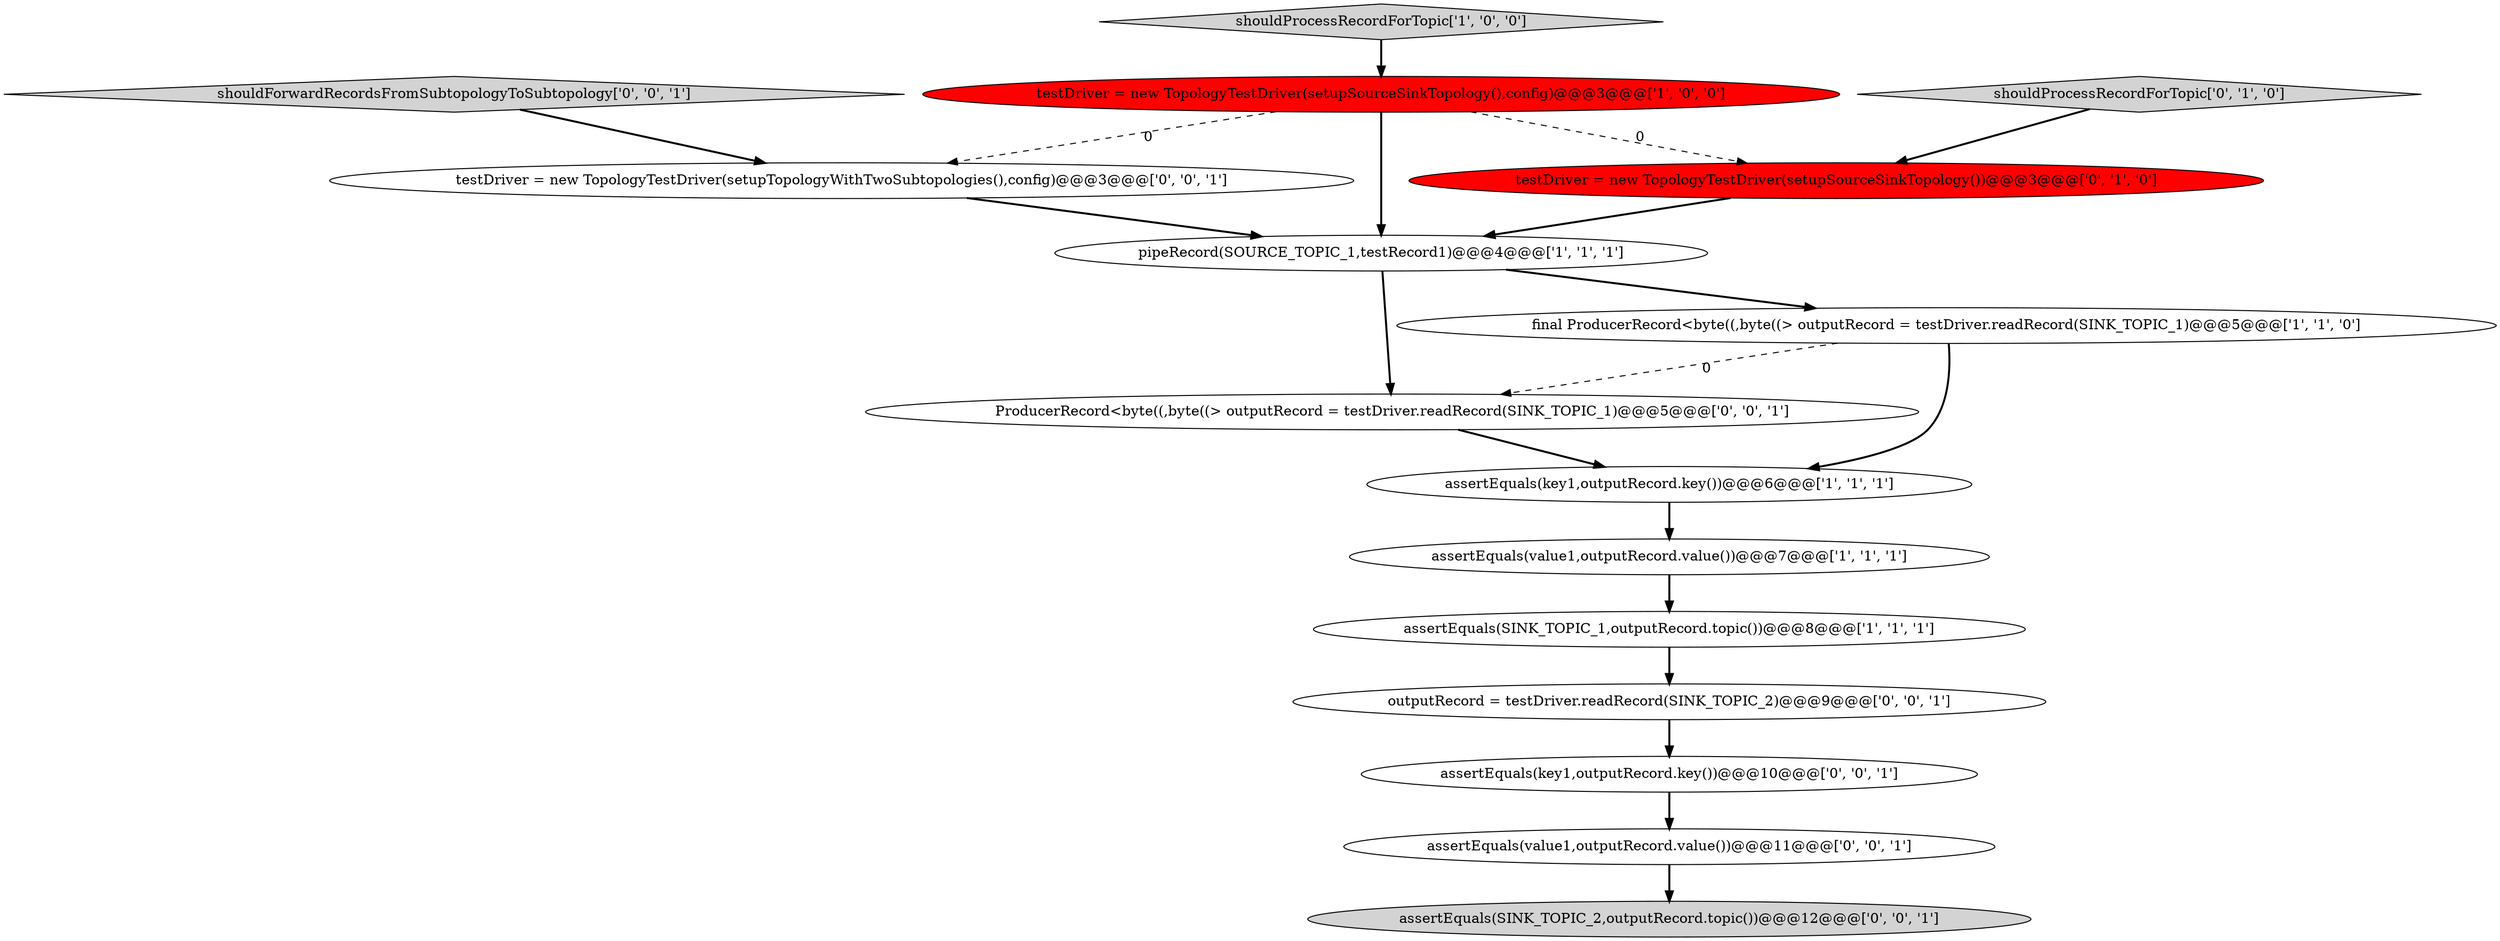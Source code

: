 digraph {
14 [style = filled, label = "ProducerRecord<byte((,byte((> outputRecord = testDriver.readRecord(SINK_TOPIC_1)@@@5@@@['0', '0', '1']", fillcolor = white, shape = ellipse image = "AAA0AAABBB3BBB"];
1 [style = filled, label = "assertEquals(key1,outputRecord.key())@@@6@@@['1', '1', '1']", fillcolor = white, shape = ellipse image = "AAA0AAABBB1BBB"];
4 [style = filled, label = "assertEquals(SINK_TOPIC_1,outputRecord.topic())@@@8@@@['1', '1', '1']", fillcolor = white, shape = ellipse image = "AAA0AAABBB1BBB"];
9 [style = filled, label = "assertEquals(value1,outputRecord.value())@@@11@@@['0', '0', '1']", fillcolor = white, shape = ellipse image = "AAA0AAABBB3BBB"];
6 [style = filled, label = "assertEquals(value1,outputRecord.value())@@@7@@@['1', '1', '1']", fillcolor = white, shape = ellipse image = "AAA0AAABBB1BBB"];
5 [style = filled, label = "pipeRecord(SOURCE_TOPIC_1,testRecord1)@@@4@@@['1', '1', '1']", fillcolor = white, shape = ellipse image = "AAA0AAABBB1BBB"];
8 [style = filled, label = "shouldProcessRecordForTopic['0', '1', '0']", fillcolor = lightgray, shape = diamond image = "AAA0AAABBB2BBB"];
10 [style = filled, label = "shouldForwardRecordsFromSubtopologyToSubtopology['0', '0', '1']", fillcolor = lightgray, shape = diamond image = "AAA0AAABBB3BBB"];
12 [style = filled, label = "assertEquals(key1,outputRecord.key())@@@10@@@['0', '0', '1']", fillcolor = white, shape = ellipse image = "AAA0AAABBB3BBB"];
15 [style = filled, label = "assertEquals(SINK_TOPIC_2,outputRecord.topic())@@@12@@@['0', '0', '1']", fillcolor = lightgray, shape = ellipse image = "AAA0AAABBB3BBB"];
11 [style = filled, label = "testDriver = new TopologyTestDriver(setupTopologyWithTwoSubtopologies(),config)@@@3@@@['0', '0', '1']", fillcolor = white, shape = ellipse image = "AAA0AAABBB3BBB"];
7 [style = filled, label = "testDriver = new TopologyTestDriver(setupSourceSinkTopology())@@@3@@@['0', '1', '0']", fillcolor = red, shape = ellipse image = "AAA1AAABBB2BBB"];
0 [style = filled, label = "shouldProcessRecordForTopic['1', '0', '0']", fillcolor = lightgray, shape = diamond image = "AAA0AAABBB1BBB"];
13 [style = filled, label = "outputRecord = testDriver.readRecord(SINK_TOPIC_2)@@@9@@@['0', '0', '1']", fillcolor = white, shape = ellipse image = "AAA0AAABBB3BBB"];
3 [style = filled, label = "final ProducerRecord<byte((,byte((> outputRecord = testDriver.readRecord(SINK_TOPIC_1)@@@5@@@['1', '1', '0']", fillcolor = white, shape = ellipse image = "AAA0AAABBB1BBB"];
2 [style = filled, label = "testDriver = new TopologyTestDriver(setupSourceSinkTopology(),config)@@@3@@@['1', '0', '0']", fillcolor = red, shape = ellipse image = "AAA1AAABBB1BBB"];
5->3 [style = bold, label=""];
2->11 [style = dashed, label="0"];
6->4 [style = bold, label=""];
11->5 [style = bold, label=""];
4->13 [style = bold, label=""];
7->5 [style = bold, label=""];
1->6 [style = bold, label=""];
0->2 [style = bold, label=""];
13->12 [style = bold, label=""];
5->14 [style = bold, label=""];
3->14 [style = dashed, label="0"];
3->1 [style = bold, label=""];
2->7 [style = dashed, label="0"];
12->9 [style = bold, label=""];
9->15 [style = bold, label=""];
14->1 [style = bold, label=""];
8->7 [style = bold, label=""];
2->5 [style = bold, label=""];
10->11 [style = bold, label=""];
}
